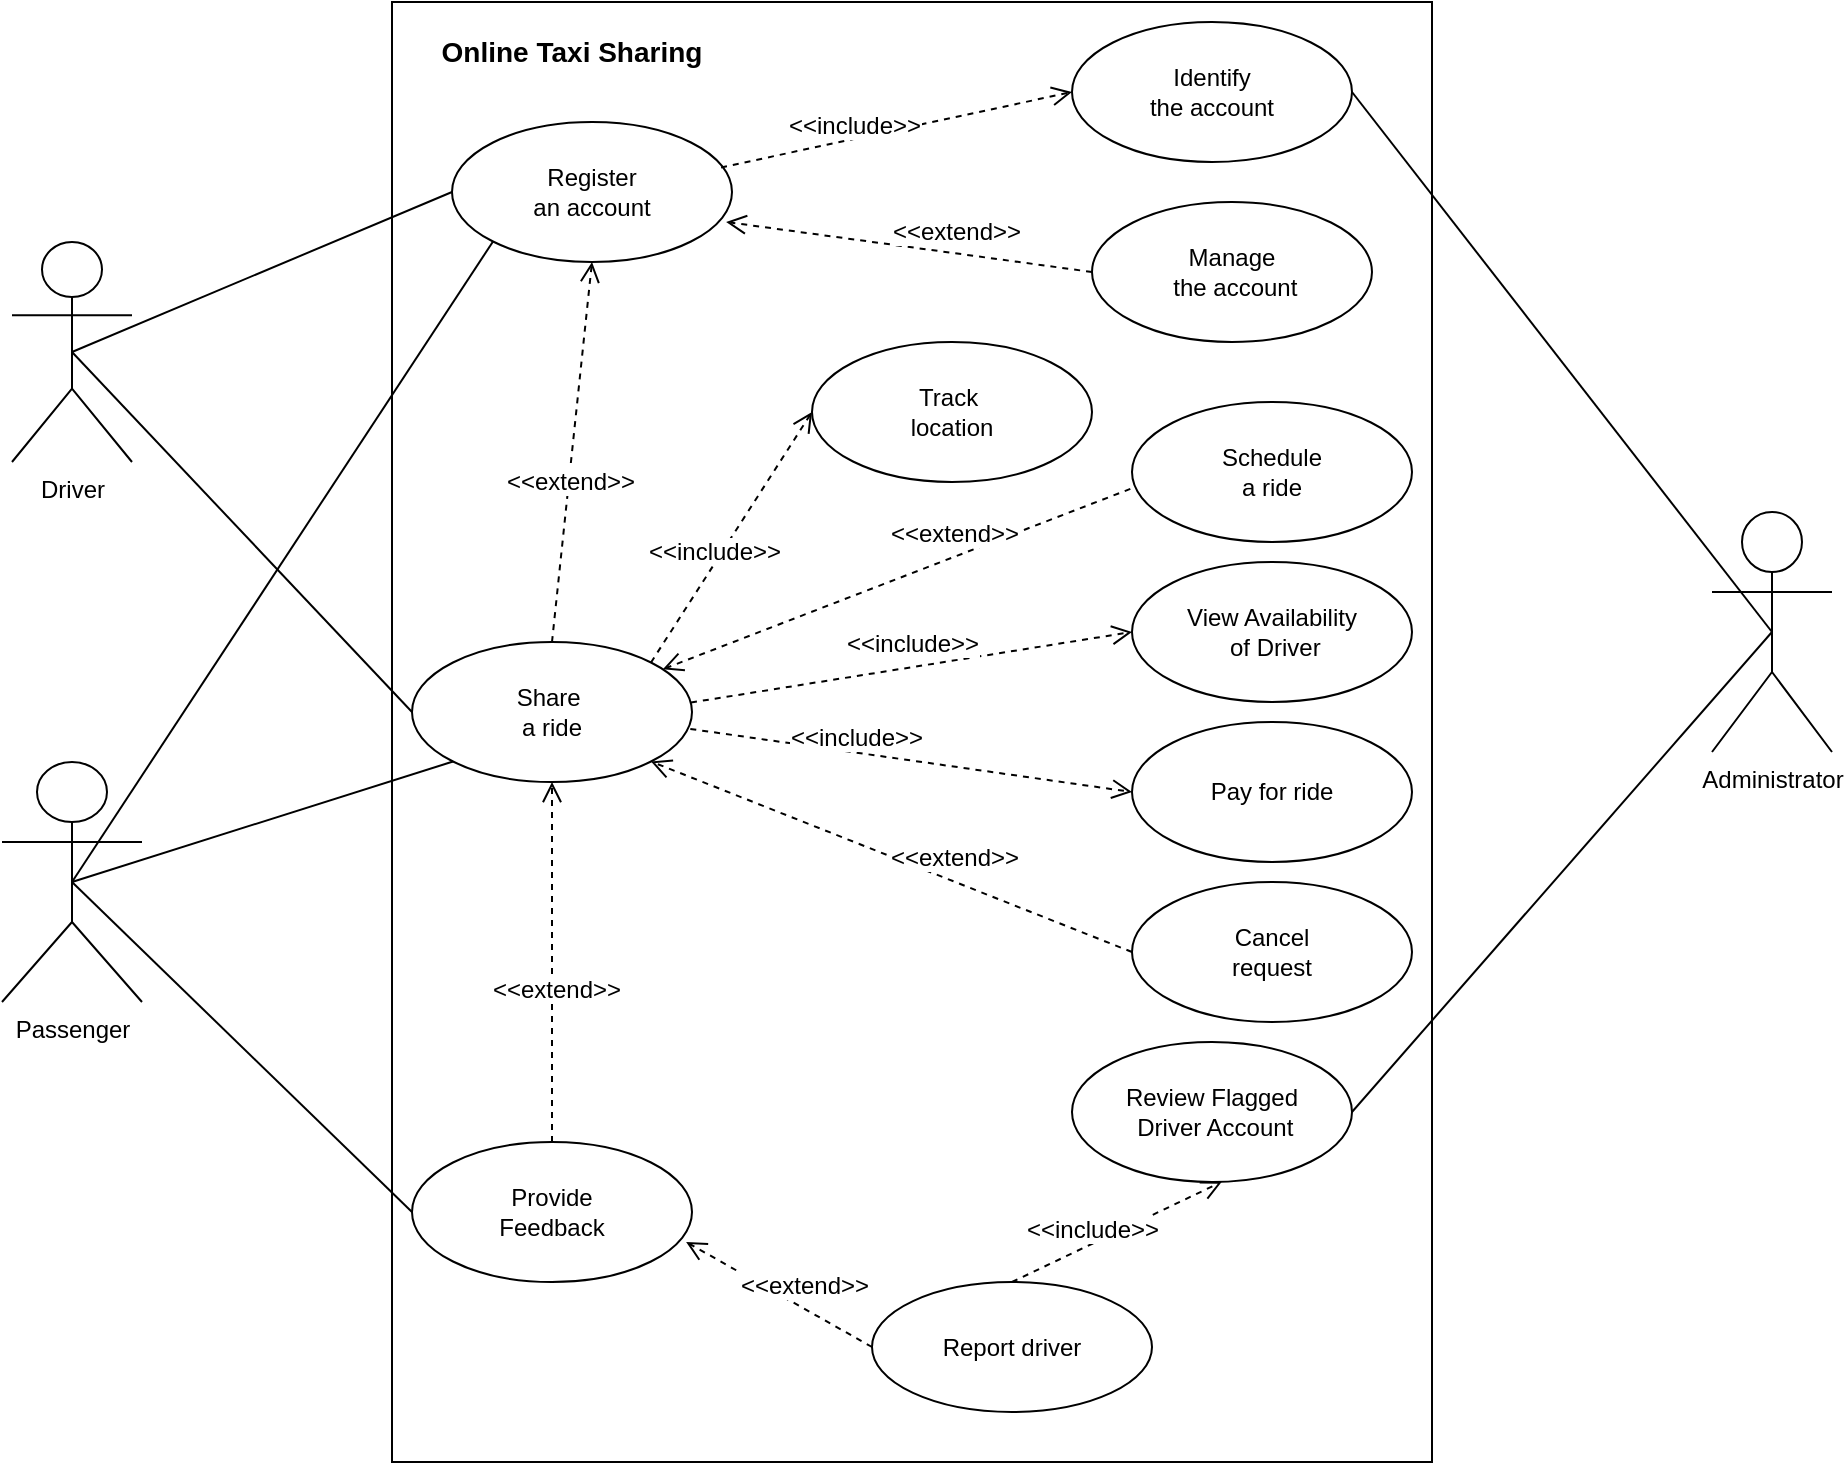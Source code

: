 <mxfile version="20.8.16" type="device"><diagram name="Page-1" id="nqCntKXRA6YlW49ps7HJ"><mxGraphModel dx="1238" dy="916" grid="1" gridSize="10" guides="1" tooltips="1" connect="1" arrows="1" fold="1" page="1" pageScale="1" pageWidth="1100" pageHeight="850" math="0" shadow="0"><root><mxCell id="0"/><mxCell id="1" parent="0"/><mxCell id="rrMUGuQCP1NbT5MUMjFA-1" value="" style="html=1;" parent="1" vertex="1"><mxGeometry x="210" y="10" width="520" height="730" as="geometry"/></mxCell><mxCell id="rrMUGuQCP1NbT5MUMjFA-2" value="Passenger" style="shape=umlActor;verticalLabelPosition=bottom;verticalAlign=top;html=1;" parent="1" vertex="1"><mxGeometry x="15" y="390" width="70" height="120" as="geometry"/></mxCell><mxCell id="rrMUGuQCP1NbT5MUMjFA-3" value="Administrator&lt;br&gt;" style="shape=umlActor;verticalLabelPosition=bottom;verticalAlign=top;html=1;" parent="1" vertex="1"><mxGeometry x="870" y="265" width="60" height="120" as="geometry"/></mxCell><mxCell id="rrMUGuQCP1NbT5MUMjFA-4" value="Driver" style="shape=umlActor;verticalLabelPosition=bottom;verticalAlign=top;html=1;" parent="1" vertex="1"><mxGeometry x="20" y="130" width="60" height="110" as="geometry"/></mxCell><mxCell id="rrMUGuQCP1NbT5MUMjFA-5" value="Register&lt;br&gt;an account" style="ellipse;whiteSpace=wrap;html=1;" parent="1" vertex="1"><mxGeometry x="240" y="70" width="140" height="70" as="geometry"/></mxCell><mxCell id="rrMUGuQCP1NbT5MUMjFA-6" value="Identify&lt;br style=&quot;border-color: var(--border-color);&quot;&gt;the account" style="ellipse;whiteSpace=wrap;html=1;" parent="1" vertex="1"><mxGeometry x="550" y="20" width="140" height="70" as="geometry"/></mxCell><mxCell id="rrMUGuQCP1NbT5MUMjFA-8" value="Share&amp;nbsp;&lt;br&gt;a ride" style="ellipse;whiteSpace=wrap;html=1;" parent="1" vertex="1"><mxGeometry x="220" y="330" width="140" height="70" as="geometry"/></mxCell><mxCell id="rrMUGuQCP1NbT5MUMjFA-9" value="Schedule &lt;br&gt;a ride" style="ellipse;whiteSpace=wrap;html=1;" parent="1" vertex="1"><mxGeometry x="580" y="210" width="140" height="70" as="geometry"/></mxCell><mxCell id="rrMUGuQCP1NbT5MUMjFA-10" value="&lt;b style=&quot;caret-color: rgb(0, 0, 0); color: rgb(0, 0, 0); font-style: normal; font-variant-caps: normal; letter-spacing: normal; text-align: start; text-indent: 0px; text-transform: none; word-spacing: 0px; text-size-adjust: auto; -webkit-text-stroke-width: 0px; text-decoration: none; font-weight: normal;&quot; id=&quot;docs-internal-guid-289ee736-7fff-4064-140e-5e6541896fb3&quot;&gt;&lt;span style=&quot;font-family: Arial; color: rgb(0, 0, 0); background-color: transparent; font-weight: 400; font-style: normal; font-variant-ligatures: normal; font-variant-caps: normal; font-variant-east-asian: normal; text-decoration: none; vertical-align: baseline;&quot;&gt;&lt;font style=&quot;font-size: 12px;&quot;&gt;Report driver&lt;/font&gt;&lt;/span&gt;&lt;/b&gt;" style="ellipse;whiteSpace=wrap;html=1;" parent="1" vertex="1"><mxGeometry x="450" y="650" width="140" height="65" as="geometry"/></mxCell><mxCell id="rrMUGuQCP1NbT5MUMjFA-11" value="&lt;b style=&quot;caret-color: rgb(0, 0, 0); color: rgb(0, 0, 0); font-style: normal; font-variant-caps: normal; letter-spacing: normal; text-align: start; text-indent: 0px; text-transform: none; word-spacing: 0px; text-size-adjust: auto; -webkit-text-stroke-width: 0px; text-decoration: none; font-weight: normal;&quot; id=&quot;docs-internal-guid-ca449ebe-7fff-a4f6-c258-da029fc4cfb5&quot;&gt;&lt;span style=&quot;font-family: Arial; color: rgb(0, 0, 0); background-color: transparent; font-weight: 400; font-style: normal; font-variant-ligatures: normal; font-variant-caps: normal; font-variant-east-asian: normal; text-decoration: none; vertical-align: baseline;&quot;&gt;&lt;font style=&quot;font-size: 12px;&quot;&gt;Review Flagged&lt;br&gt;&amp;nbsp;Driver Account&lt;/font&gt;&lt;/span&gt;&lt;/b&gt;" style="ellipse;whiteSpace=wrap;html=1;" parent="1" vertex="1"><mxGeometry x="550" y="530" width="140" height="70" as="geometry"/></mxCell><mxCell id="rrMUGuQCP1NbT5MUMjFA-12" value="&lt;b style=&quot;caret-color: rgb(0, 0, 0); color: rgb(0, 0, 0); font-style: normal; font-variant-caps: normal; letter-spacing: normal; text-align: start; text-indent: 0px; text-transform: none; word-spacing: 0px; text-size-adjust: auto; -webkit-text-stroke-width: 0px; text-decoration: none; font-weight: normal;&quot; id=&quot;docs-internal-guid-96219eeb-7fff-f691-3508-15406d7e09ad&quot;&gt;&lt;span style=&quot;font-family: Arial; color: rgb(0, 0, 0); background-color: transparent; font-weight: 400; font-style: normal; font-variant-ligatures: normal; font-variant-caps: normal; font-variant-east-asian: normal; text-decoration: none; vertical-align: baseline;&quot;&gt;&lt;font style=&quot;font-size: 12px;&quot;&gt;View Availability&lt;br&gt;&amp;nbsp;of Driver&lt;/font&gt;&lt;/span&gt;&lt;/b&gt;" style="ellipse;whiteSpace=wrap;html=1;" parent="1" vertex="1"><mxGeometry x="580" y="290" width="140" height="70" as="geometry"/></mxCell><mxCell id="rrMUGuQCP1NbT5MUMjFA-13" value="Pay for ride" style="ellipse;whiteSpace=wrap;html=1;" parent="1" vertex="1"><mxGeometry x="580" y="370" width="140" height="70" as="geometry"/></mxCell><mxCell id="rrMUGuQCP1NbT5MUMjFA-14" value="Manage&lt;br&gt;&amp;nbsp;the account" style="ellipse;whiteSpace=wrap;html=1;" parent="1" vertex="1"><mxGeometry x="560" y="110" width="140" height="70" as="geometry"/></mxCell><mxCell id="rrMUGuQCP1NbT5MUMjFA-15" value="Provide &lt;br&gt;Feedback" style="ellipse;whiteSpace=wrap;html=1;" parent="1" vertex="1"><mxGeometry x="220" y="580" width="140" height="70" as="geometry"/></mxCell><mxCell id="rrMUGuQCP1NbT5MUMjFA-22" value="&lt;font style=&quot;font-size: 14px;&quot;&gt;&lt;b&gt;Online Taxi Sharing&lt;/b&gt;&lt;/font&gt;" style="text;html=1;strokeColor=none;fillColor=none;align=center;verticalAlign=middle;whiteSpace=wrap;rounded=0;" parent="1" vertex="1"><mxGeometry x="220" y="20" width="160" height="30" as="geometry"/></mxCell><mxCell id="rrMUGuQCP1NbT5MUMjFA-7" value="Track&amp;nbsp;&lt;br&gt;location" style="ellipse;whiteSpace=wrap;html=1;" parent="1" vertex="1"><mxGeometry x="420" y="180" width="140" height="70" as="geometry"/></mxCell><mxCell id="rrMUGuQCP1NbT5MUMjFA-26" value="&amp;lt;&amp;lt;include&amp;gt;&amp;gt;" style="html=1;verticalAlign=bottom;endArrow=open;dashed=1;endSize=8;rounded=0;fontSize=12;exitX=0.961;exitY=0.325;exitDx=0;exitDy=0;exitPerimeter=0;entryX=0;entryY=0.5;entryDx=0;entryDy=0;" parent="1" source="rrMUGuQCP1NbT5MUMjFA-5" target="rrMUGuQCP1NbT5MUMjFA-6" edge="1"><mxGeometry x="-0.248" y="-2" relative="1" as="geometry"><mxPoint x="730" y="310" as="sourcePoint"/><mxPoint x="650" y="310" as="targetPoint"/><mxPoint as="offset"/></mxGeometry></mxCell><mxCell id="rrMUGuQCP1NbT5MUMjFA-28" value="Cancel&lt;br&gt;request" style="ellipse;whiteSpace=wrap;html=1;fontSize=12;" parent="1" vertex="1"><mxGeometry x="580" y="450" width="140" height="70" as="geometry"/></mxCell><mxCell id="rrMUGuQCP1NbT5MUMjFA-29" value="&amp;lt;&amp;lt;include&amp;gt;&amp;gt;" style="html=1;verticalAlign=bottom;endArrow=open;dashed=1;endSize=8;rounded=0;fontSize=12;exitX=1;exitY=0;exitDx=0;exitDy=0;entryX=0;entryY=0.5;entryDx=0;entryDy=0;" parent="1" source="rrMUGuQCP1NbT5MUMjFA-8" target="rrMUGuQCP1NbT5MUMjFA-7" edge="1"><mxGeometry x="-0.248" y="-2" relative="1" as="geometry"><mxPoint x="394.54" y="112.75" as="sourcePoint"/><mxPoint x="460.0" y="75" as="targetPoint"/><mxPoint as="offset"/></mxGeometry></mxCell><mxCell id="rrMUGuQCP1NbT5MUMjFA-30" value="&amp;lt;&amp;lt;include&amp;gt;&amp;gt;" style="html=1;verticalAlign=bottom;endArrow=open;dashed=1;endSize=8;rounded=0;fontSize=12;exitX=0.994;exitY=0.621;exitDx=0;exitDy=0;entryX=0;entryY=0.5;entryDx=0;entryDy=0;exitPerimeter=0;" parent="1" source="rrMUGuQCP1NbT5MUMjFA-8" target="rrMUGuQCP1NbT5MUMjFA-13" edge="1"><mxGeometry x="-0.248" y="-2" relative="1" as="geometry"><mxPoint x="349.497" y="350.251" as="sourcePoint"/><mxPoint x="380.0" y="245" as="targetPoint"/><mxPoint as="offset"/></mxGeometry></mxCell><mxCell id="rrMUGuQCP1NbT5MUMjFA-31" value="&amp;lt;&amp;lt;include&amp;gt;&amp;gt;" style="html=1;verticalAlign=bottom;endArrow=open;dashed=1;endSize=8;rounded=0;fontSize=12;exitX=1;exitY=0;exitDx=0;exitDy=0;entryX=0;entryY=0.5;entryDx=0;entryDy=0;" parent="1" target="rrMUGuQCP1NbT5MUMjFA-12" edge="1"><mxGeometry x="0.003" y="3" relative="1" as="geometry"><mxPoint x="359.497" y="360.251" as="sourcePoint"/><mxPoint x="390.0" y="255" as="targetPoint"/><mxPoint as="offset"/></mxGeometry></mxCell><mxCell id="rrMUGuQCP1NbT5MUMjFA-32" value="&amp;lt;&amp;lt;extend&amp;gt;&amp;gt;" style="html=1;verticalAlign=bottom;endArrow=open;dashed=1;endSize=8;rounded=0;fontSize=12;exitX=-0.006;exitY=0.621;exitDx=0;exitDy=0;exitPerimeter=0;" parent="1" source="rrMUGuQCP1NbT5MUMjFA-9" target="rrMUGuQCP1NbT5MUMjFA-8" edge="1"><mxGeometry x="-0.248" y="-2" relative="1" as="geometry"><mxPoint x="499.497" y="385.251" as="sourcePoint"/><mxPoint x="530.0" y="280" as="targetPoint"/><mxPoint as="offset"/></mxGeometry></mxCell><mxCell id="rrMUGuQCP1NbT5MUMjFA-34" value="&amp;lt;&amp;lt;extend&amp;gt;&amp;gt;" style="html=1;verticalAlign=bottom;endArrow=open;dashed=1;endSize=8;rounded=0;fontSize=12;exitX=0;exitY=0.5;exitDx=0;exitDy=0;entryX=1;entryY=1;entryDx=0;entryDy=0;" parent="1" source="rrMUGuQCP1NbT5MUMjFA-28" target="rrMUGuQCP1NbT5MUMjFA-8" edge="1"><mxGeometry x="-0.25" y="-2" relative="1" as="geometry"><mxPoint x="539.16" y="303.47" as="sourcePoint"/><mxPoint x="360.056" y="357.019" as="targetPoint"/><mxPoint as="offset"/></mxGeometry></mxCell><mxCell id="rrMUGuQCP1NbT5MUMjFA-37" value="&amp;lt;&amp;lt;include&amp;gt;&amp;gt;" style="html=1;verticalAlign=bottom;endArrow=open;dashed=1;endSize=8;rounded=0;fontSize=12;exitX=0.5;exitY=0;exitDx=0;exitDy=0;entryX=0.535;entryY=0.999;entryDx=0;entryDy=0;entryPerimeter=0;" parent="1" source="rrMUGuQCP1NbT5MUMjFA-10" target="rrMUGuQCP1NbT5MUMjFA-11" edge="1"><mxGeometry x="-0.248" y="-2" relative="1" as="geometry"><mxPoint x="389.16" y="403.47" as="sourcePoint"/><mxPoint x="570.0" y="475" as="targetPoint"/><mxPoint as="offset"/></mxGeometry></mxCell><mxCell id="YNSL6y21aqW-hLWHULKN-1" value="" style="endArrow=none;html=1;rounded=0;entryX=0;entryY=0.5;entryDx=0;entryDy=0;exitX=0.5;exitY=0.5;exitDx=0;exitDy=0;exitPerimeter=0;" edge="1" parent="1" source="rrMUGuQCP1NbT5MUMjFA-4" target="rrMUGuQCP1NbT5MUMjFA-5"><mxGeometry width="50" height="50" relative="1" as="geometry"><mxPoint x="70" y="230" as="sourcePoint"/><mxPoint x="120" y="180" as="targetPoint"/></mxGeometry></mxCell><mxCell id="YNSL6y21aqW-hLWHULKN-2" value="" style="endArrow=none;html=1;rounded=0;entryX=0;entryY=1;entryDx=0;entryDy=0;exitX=0.5;exitY=0.5;exitDx=0;exitDy=0;exitPerimeter=0;" edge="1" parent="1" source="rrMUGuQCP1NbT5MUMjFA-2" target="rrMUGuQCP1NbT5MUMjFA-5"><mxGeometry width="50" height="50" relative="1" as="geometry"><mxPoint x="60" y="480" as="sourcePoint"/><mxPoint x="110" y="425" as="targetPoint"/></mxGeometry></mxCell><mxCell id="YNSL6y21aqW-hLWHULKN-3" value="&amp;lt;&amp;lt;extend&amp;gt;&amp;gt;" style="html=1;verticalAlign=bottom;endArrow=open;dashed=1;endSize=8;rounded=0;fontSize=12;exitX=0;exitY=0.5;exitDx=0;exitDy=0;entryX=0.979;entryY=0.714;entryDx=0;entryDy=0;entryPerimeter=0;" edge="1" parent="1" source="rrMUGuQCP1NbT5MUMjFA-10" target="rrMUGuQCP1NbT5MUMjFA-15"><mxGeometry x="-0.25" y="-2" relative="1" as="geometry"><mxPoint x="610.25" y="730.13" as="sourcePoint"/><mxPoint x="369.747" y="634.879" as="targetPoint"/><mxPoint as="offset"/></mxGeometry></mxCell><mxCell id="YNSL6y21aqW-hLWHULKN-5" value="&amp;lt;&amp;lt;extend&amp;gt;&amp;gt;" style="html=1;verticalAlign=bottom;endArrow=open;dashed=1;endSize=8;rounded=0;fontSize=12;entryX=0.5;entryY=1;entryDx=0;entryDy=0;" edge="1" parent="1" source="rrMUGuQCP1NbT5MUMjFA-15" target="rrMUGuQCP1NbT5MUMjFA-8"><mxGeometry x="-0.25" y="-2" relative="1" as="geometry"><mxPoint x="460" y="692.5" as="sourcePoint"/><mxPoint x="367.06" y="639.98" as="targetPoint"/><mxPoint as="offset"/></mxGeometry></mxCell><mxCell id="YNSL6y21aqW-hLWHULKN-6" value="&amp;lt;&amp;lt;extend&amp;gt;&amp;gt;" style="html=1;verticalAlign=bottom;endArrow=open;dashed=1;endSize=8;rounded=0;fontSize=12;entryX=0.5;entryY=1;entryDx=0;entryDy=0;exitX=0.5;exitY=0;exitDx=0;exitDy=0;" edge="1" parent="1" source="rrMUGuQCP1NbT5MUMjFA-8" target="rrMUGuQCP1NbT5MUMjFA-5"><mxGeometry x="-0.25" y="-2" relative="1" as="geometry"><mxPoint x="309.5" y="370" as="sourcePoint"/><mxPoint x="309.5" y="190" as="targetPoint"/><mxPoint as="offset"/></mxGeometry></mxCell><mxCell id="YNSL6y21aqW-hLWHULKN-7" value="&amp;lt;&amp;lt;extend&amp;gt;&amp;gt;" style="html=1;verticalAlign=bottom;endArrow=open;dashed=1;endSize=8;rounded=0;fontSize=12;entryX=0.979;entryY=0.714;entryDx=0;entryDy=0;entryPerimeter=0;exitX=0;exitY=0.5;exitDx=0;exitDy=0;" edge="1" parent="1" source="rrMUGuQCP1NbT5MUMjFA-14" target="rrMUGuQCP1NbT5MUMjFA-5"><mxGeometry x="-0.25" y="-2" relative="1" as="geometry"><mxPoint x="310" y="600" as="sourcePoint"/><mxPoint x="310" y="420" as="targetPoint"/><mxPoint as="offset"/></mxGeometry></mxCell><mxCell id="YNSL6y21aqW-hLWHULKN-8" value="" style="endArrow=none;html=1;rounded=0;exitX=0.5;exitY=0.5;exitDx=0;exitDy=0;exitPerimeter=0;entryX=1;entryY=0.5;entryDx=0;entryDy=0;" edge="1" parent="1" source="rrMUGuQCP1NbT5MUMjFA-3" target="rrMUGuQCP1NbT5MUMjFA-6"><mxGeometry width="50" height="50" relative="1" as="geometry"><mxPoint x="410" y="410" as="sourcePoint"/><mxPoint x="820" y="230" as="targetPoint"/></mxGeometry></mxCell><mxCell id="YNSL6y21aqW-hLWHULKN-9" value="" style="endArrow=none;html=1;rounded=0;entryX=0.5;entryY=0.5;entryDx=0;entryDy=0;entryPerimeter=0;exitX=1;exitY=0.5;exitDx=0;exitDy=0;" edge="1" parent="1" source="rrMUGuQCP1NbT5MUMjFA-11" target="rrMUGuQCP1NbT5MUMjFA-3"><mxGeometry width="50" height="50" relative="1" as="geometry"><mxPoint x="410" y="410" as="sourcePoint"/><mxPoint x="460" y="360" as="targetPoint"/></mxGeometry></mxCell><mxCell id="YNSL6y21aqW-hLWHULKN-10" value="" style="endArrow=none;html=1;rounded=0;exitX=0.5;exitY=0.5;exitDx=0;exitDy=0;exitPerimeter=0;entryX=0;entryY=0.5;entryDx=0;entryDy=0;" edge="1" parent="1" source="rrMUGuQCP1NbT5MUMjFA-2" target="rrMUGuQCP1NbT5MUMjFA-15"><mxGeometry width="50" height="50" relative="1" as="geometry"><mxPoint x="280" y="410" as="sourcePoint"/><mxPoint x="330" y="360" as="targetPoint"/></mxGeometry></mxCell><mxCell id="YNSL6y21aqW-hLWHULKN-11" value="" style="endArrow=none;html=1;rounded=0;entryX=0;entryY=0.5;entryDx=0;entryDy=0;exitX=0.5;exitY=0.5;exitDx=0;exitDy=0;exitPerimeter=0;" edge="1" parent="1" source="rrMUGuQCP1NbT5MUMjFA-4" target="rrMUGuQCP1NbT5MUMjFA-8"><mxGeometry width="50" height="50" relative="1" as="geometry"><mxPoint x="60" y="195" as="sourcePoint"/><mxPoint x="250" y="115" as="targetPoint"/></mxGeometry></mxCell><mxCell id="YNSL6y21aqW-hLWHULKN-12" value="" style="endArrow=none;html=1;rounded=0;entryX=0;entryY=1;entryDx=0;entryDy=0;exitX=0.5;exitY=0.5;exitDx=0;exitDy=0;exitPerimeter=0;" edge="1" parent="1" source="rrMUGuQCP1NbT5MUMjFA-2" target="rrMUGuQCP1NbT5MUMjFA-8"><mxGeometry width="50" height="50" relative="1" as="geometry"><mxPoint x="50" y="460" as="sourcePoint"/><mxPoint x="240" y="380" as="targetPoint"/></mxGeometry></mxCell></root></mxGraphModel></diagram></mxfile>